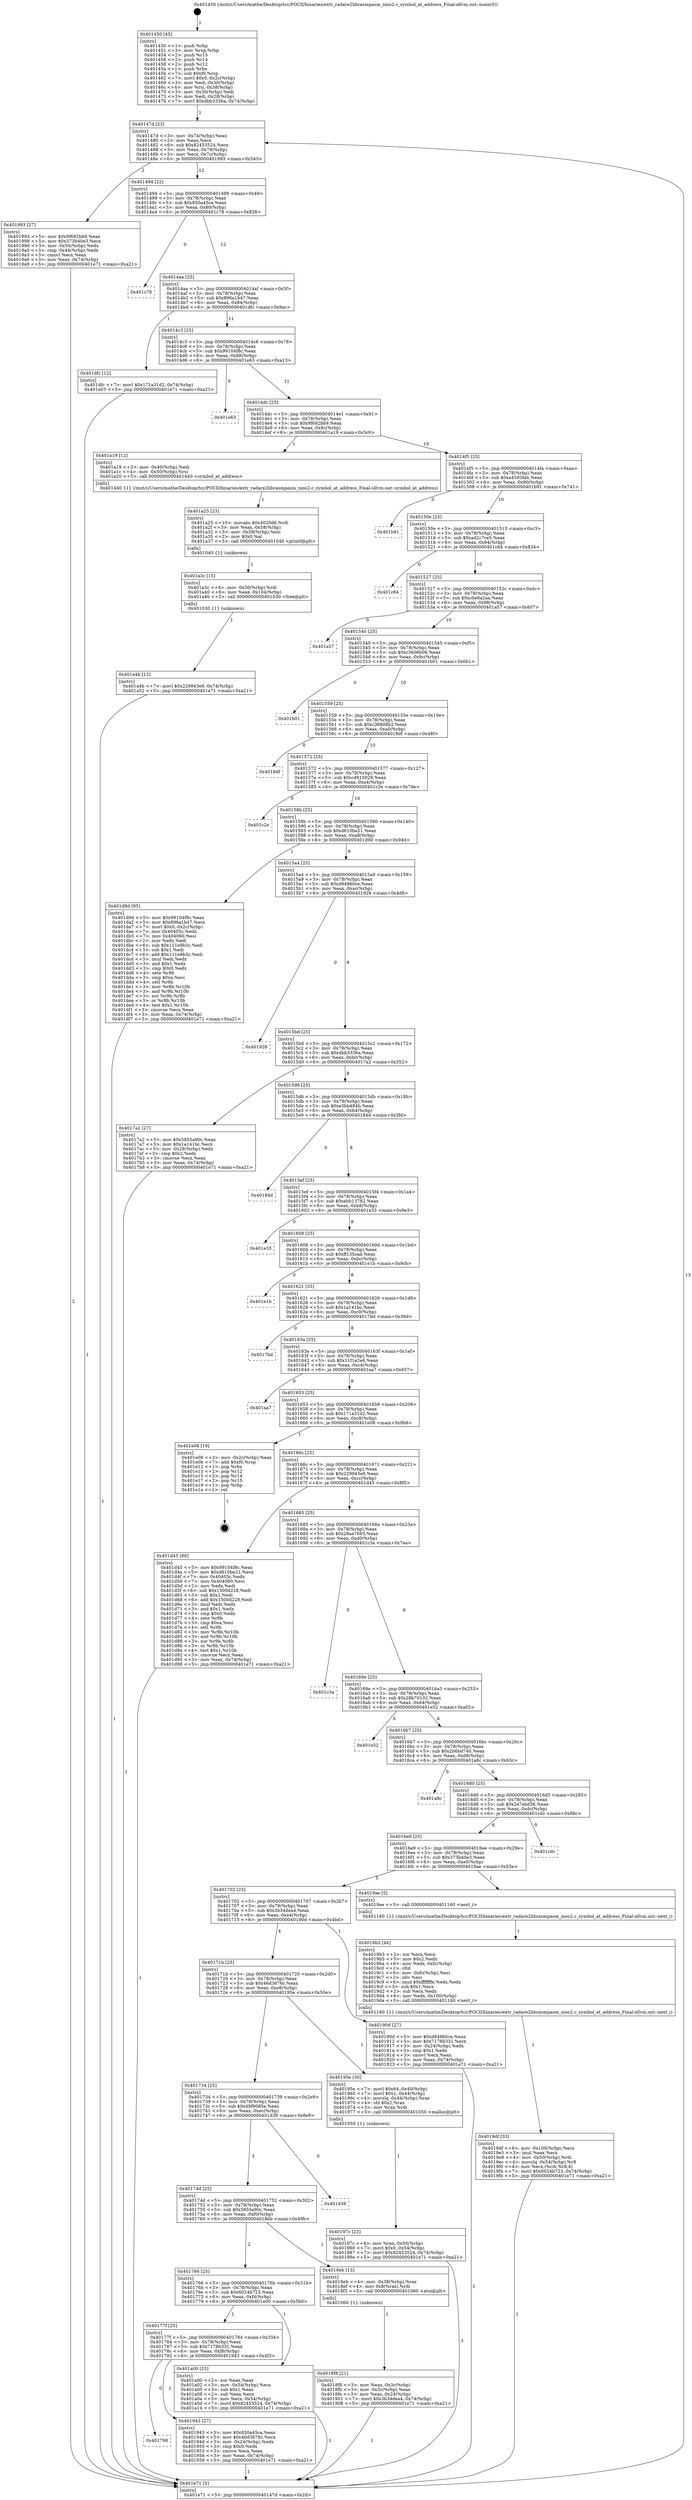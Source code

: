 digraph "0x401450" {
  label = "0x401450 (/mnt/c/Users/mathe/Desktop/tcc/POCII/binaries/extr_radare2librasmpasm_nios2.c_symbol_at_address_Final-ollvm.out::main(0))"
  labelloc = "t"
  node[shape=record]

  Entry [label="",width=0.3,height=0.3,shape=circle,fillcolor=black,style=filled]
  "0x40147d" [label="{
     0x40147d [23]\l
     | [instrs]\l
     &nbsp;&nbsp;0x40147d \<+3\>: mov -0x74(%rbp),%eax\l
     &nbsp;&nbsp;0x401480 \<+2\>: mov %eax,%ecx\l
     &nbsp;&nbsp;0x401482 \<+6\>: sub $0x82453524,%ecx\l
     &nbsp;&nbsp;0x401488 \<+3\>: mov %eax,-0x78(%rbp)\l
     &nbsp;&nbsp;0x40148b \<+3\>: mov %ecx,-0x7c(%rbp)\l
     &nbsp;&nbsp;0x40148e \<+6\>: je 0000000000401993 \<main+0x543\>\l
  }"]
  "0x401993" [label="{
     0x401993 [27]\l
     | [instrs]\l
     &nbsp;&nbsp;0x401993 \<+5\>: mov $0x9f692bb9,%eax\l
     &nbsp;&nbsp;0x401998 \<+5\>: mov $0x373b40e3,%ecx\l
     &nbsp;&nbsp;0x40199d \<+3\>: mov -0x54(%rbp),%edx\l
     &nbsp;&nbsp;0x4019a0 \<+3\>: cmp -0x44(%rbp),%edx\l
     &nbsp;&nbsp;0x4019a3 \<+3\>: cmovl %ecx,%eax\l
     &nbsp;&nbsp;0x4019a6 \<+3\>: mov %eax,-0x74(%rbp)\l
     &nbsp;&nbsp;0x4019a9 \<+5\>: jmp 0000000000401e71 \<main+0xa21\>\l
  }"]
  "0x401494" [label="{
     0x401494 [22]\l
     | [instrs]\l
     &nbsp;&nbsp;0x401494 \<+5\>: jmp 0000000000401499 \<main+0x49\>\l
     &nbsp;&nbsp;0x401499 \<+3\>: mov -0x78(%rbp),%eax\l
     &nbsp;&nbsp;0x40149c \<+5\>: sub $0x850a45ca,%eax\l
     &nbsp;&nbsp;0x4014a1 \<+3\>: mov %eax,-0x80(%rbp)\l
     &nbsp;&nbsp;0x4014a4 \<+6\>: je 0000000000401c78 \<main+0x828\>\l
  }"]
  Exit [label="",width=0.3,height=0.3,shape=circle,fillcolor=black,style=filled,peripheries=2]
  "0x401c78" [label="{
     0x401c78\l
  }", style=dashed]
  "0x4014aa" [label="{
     0x4014aa [25]\l
     | [instrs]\l
     &nbsp;&nbsp;0x4014aa \<+5\>: jmp 00000000004014af \<main+0x5f\>\l
     &nbsp;&nbsp;0x4014af \<+3\>: mov -0x78(%rbp),%eax\l
     &nbsp;&nbsp;0x4014b2 \<+5\>: sub $0x896a1b47,%eax\l
     &nbsp;&nbsp;0x4014b7 \<+6\>: mov %eax,-0x84(%rbp)\l
     &nbsp;&nbsp;0x4014bd \<+6\>: je 0000000000401dfc \<main+0x9ac\>\l
  }"]
  "0x401a4b" [label="{
     0x401a4b [12]\l
     | [instrs]\l
     &nbsp;&nbsp;0x401a4b \<+7\>: movl $0x229943e9,-0x74(%rbp)\l
     &nbsp;&nbsp;0x401a52 \<+5\>: jmp 0000000000401e71 \<main+0xa21\>\l
  }"]
  "0x401dfc" [label="{
     0x401dfc [12]\l
     | [instrs]\l
     &nbsp;&nbsp;0x401dfc \<+7\>: movl $0x171a31d2,-0x74(%rbp)\l
     &nbsp;&nbsp;0x401e03 \<+5\>: jmp 0000000000401e71 \<main+0xa21\>\l
  }"]
  "0x4014c3" [label="{
     0x4014c3 [25]\l
     | [instrs]\l
     &nbsp;&nbsp;0x4014c3 \<+5\>: jmp 00000000004014c8 \<main+0x78\>\l
     &nbsp;&nbsp;0x4014c8 \<+3\>: mov -0x78(%rbp),%eax\l
     &nbsp;&nbsp;0x4014cb \<+5\>: sub $0x99104f8c,%eax\l
     &nbsp;&nbsp;0x4014d0 \<+6\>: mov %eax,-0x88(%rbp)\l
     &nbsp;&nbsp;0x4014d6 \<+6\>: je 0000000000401e63 \<main+0xa13\>\l
  }"]
  "0x401a3c" [label="{
     0x401a3c [15]\l
     | [instrs]\l
     &nbsp;&nbsp;0x401a3c \<+4\>: mov -0x50(%rbp),%rdi\l
     &nbsp;&nbsp;0x401a40 \<+6\>: mov %eax,-0x104(%rbp)\l
     &nbsp;&nbsp;0x401a46 \<+5\>: call 0000000000401030 \<free@plt\>\l
     | [calls]\l
     &nbsp;&nbsp;0x401030 \{1\} (unknown)\l
  }"]
  "0x401e63" [label="{
     0x401e63\l
  }", style=dashed]
  "0x4014dc" [label="{
     0x4014dc [25]\l
     | [instrs]\l
     &nbsp;&nbsp;0x4014dc \<+5\>: jmp 00000000004014e1 \<main+0x91\>\l
     &nbsp;&nbsp;0x4014e1 \<+3\>: mov -0x78(%rbp),%eax\l
     &nbsp;&nbsp;0x4014e4 \<+5\>: sub $0x9f692bb9,%eax\l
     &nbsp;&nbsp;0x4014e9 \<+6\>: mov %eax,-0x8c(%rbp)\l
     &nbsp;&nbsp;0x4014ef \<+6\>: je 0000000000401a19 \<main+0x5c9\>\l
  }"]
  "0x401a25" [label="{
     0x401a25 [23]\l
     | [instrs]\l
     &nbsp;&nbsp;0x401a25 \<+10\>: movabs $0x4020d6,%rdi\l
     &nbsp;&nbsp;0x401a2f \<+3\>: mov %eax,-0x58(%rbp)\l
     &nbsp;&nbsp;0x401a32 \<+3\>: mov -0x58(%rbp),%esi\l
     &nbsp;&nbsp;0x401a35 \<+2\>: mov $0x0,%al\l
     &nbsp;&nbsp;0x401a37 \<+5\>: call 0000000000401040 \<printf@plt\>\l
     | [calls]\l
     &nbsp;&nbsp;0x401040 \{1\} (unknown)\l
  }"]
  "0x401a19" [label="{
     0x401a19 [12]\l
     | [instrs]\l
     &nbsp;&nbsp;0x401a19 \<+3\>: mov -0x40(%rbp),%edi\l
     &nbsp;&nbsp;0x401a1c \<+4\>: mov -0x50(%rbp),%rsi\l
     &nbsp;&nbsp;0x401a20 \<+5\>: call 0000000000401440 \<symbol_at_address\>\l
     | [calls]\l
     &nbsp;&nbsp;0x401440 \{1\} (/mnt/c/Users/mathe/Desktop/tcc/POCII/binaries/extr_radare2librasmpasm_nios2.c_symbol_at_address_Final-ollvm.out::symbol_at_address)\l
  }"]
  "0x4014f5" [label="{
     0x4014f5 [25]\l
     | [instrs]\l
     &nbsp;&nbsp;0x4014f5 \<+5\>: jmp 00000000004014fa \<main+0xaa\>\l
     &nbsp;&nbsp;0x4014fa \<+3\>: mov -0x78(%rbp),%eax\l
     &nbsp;&nbsp;0x4014fd \<+5\>: sub $0xa4593fab,%eax\l
     &nbsp;&nbsp;0x401502 \<+6\>: mov %eax,-0x90(%rbp)\l
     &nbsp;&nbsp;0x401508 \<+6\>: je 0000000000401b91 \<main+0x741\>\l
  }"]
  "0x4019df" [label="{
     0x4019df [33]\l
     | [instrs]\l
     &nbsp;&nbsp;0x4019df \<+6\>: mov -0x100(%rbp),%ecx\l
     &nbsp;&nbsp;0x4019e5 \<+3\>: imul %eax,%ecx\l
     &nbsp;&nbsp;0x4019e8 \<+4\>: mov -0x50(%rbp),%rdi\l
     &nbsp;&nbsp;0x4019ec \<+4\>: movslq -0x54(%rbp),%r8\l
     &nbsp;&nbsp;0x4019f0 \<+4\>: mov %ecx,(%rdi,%r8,4)\l
     &nbsp;&nbsp;0x4019f4 \<+7\>: movl $0x6024b723,-0x74(%rbp)\l
     &nbsp;&nbsp;0x4019fb \<+5\>: jmp 0000000000401e71 \<main+0xa21\>\l
  }"]
  "0x401b91" [label="{
     0x401b91\l
  }", style=dashed]
  "0x40150e" [label="{
     0x40150e [25]\l
     | [instrs]\l
     &nbsp;&nbsp;0x40150e \<+5\>: jmp 0000000000401513 \<main+0xc3\>\l
     &nbsp;&nbsp;0x401513 \<+3\>: mov -0x78(%rbp),%eax\l
     &nbsp;&nbsp;0x401516 \<+5\>: sub $0xad2c7ce5,%eax\l
     &nbsp;&nbsp;0x40151b \<+6\>: mov %eax,-0x94(%rbp)\l
     &nbsp;&nbsp;0x401521 \<+6\>: je 0000000000401c84 \<main+0x834\>\l
  }"]
  "0x4019b3" [label="{
     0x4019b3 [44]\l
     | [instrs]\l
     &nbsp;&nbsp;0x4019b3 \<+2\>: xor %ecx,%ecx\l
     &nbsp;&nbsp;0x4019b5 \<+5\>: mov $0x2,%edx\l
     &nbsp;&nbsp;0x4019ba \<+6\>: mov %edx,-0xfc(%rbp)\l
     &nbsp;&nbsp;0x4019c0 \<+1\>: cltd\l
     &nbsp;&nbsp;0x4019c1 \<+6\>: mov -0xfc(%rbp),%esi\l
     &nbsp;&nbsp;0x4019c7 \<+2\>: idiv %esi\l
     &nbsp;&nbsp;0x4019c9 \<+6\>: imul $0xfffffffe,%edx,%edx\l
     &nbsp;&nbsp;0x4019cf \<+3\>: sub $0x1,%ecx\l
     &nbsp;&nbsp;0x4019d2 \<+2\>: sub %ecx,%edx\l
     &nbsp;&nbsp;0x4019d4 \<+6\>: mov %edx,-0x100(%rbp)\l
     &nbsp;&nbsp;0x4019da \<+5\>: call 0000000000401160 \<next_i\>\l
     | [calls]\l
     &nbsp;&nbsp;0x401160 \{1\} (/mnt/c/Users/mathe/Desktop/tcc/POCII/binaries/extr_radare2librasmpasm_nios2.c_symbol_at_address_Final-ollvm.out::next_i)\l
  }"]
  "0x401c84" [label="{
     0x401c84\l
  }", style=dashed]
  "0x401527" [label="{
     0x401527 [25]\l
     | [instrs]\l
     &nbsp;&nbsp;0x401527 \<+5\>: jmp 000000000040152c \<main+0xdc\>\l
     &nbsp;&nbsp;0x40152c \<+3\>: mov -0x78(%rbp),%eax\l
     &nbsp;&nbsp;0x40152f \<+5\>: sub $0xc0e8a2aa,%eax\l
     &nbsp;&nbsp;0x401534 \<+6\>: mov %eax,-0x98(%rbp)\l
     &nbsp;&nbsp;0x40153a \<+6\>: je 0000000000401a57 \<main+0x607\>\l
  }"]
  "0x40197c" [label="{
     0x40197c [23]\l
     | [instrs]\l
     &nbsp;&nbsp;0x40197c \<+4\>: mov %rax,-0x50(%rbp)\l
     &nbsp;&nbsp;0x401980 \<+7\>: movl $0x0,-0x54(%rbp)\l
     &nbsp;&nbsp;0x401987 \<+7\>: movl $0x82453524,-0x74(%rbp)\l
     &nbsp;&nbsp;0x40198e \<+5\>: jmp 0000000000401e71 \<main+0xa21\>\l
  }"]
  "0x401a57" [label="{
     0x401a57\l
  }", style=dashed]
  "0x401540" [label="{
     0x401540 [25]\l
     | [instrs]\l
     &nbsp;&nbsp;0x401540 \<+5\>: jmp 0000000000401545 \<main+0xf5\>\l
     &nbsp;&nbsp;0x401545 \<+3\>: mov -0x78(%rbp),%eax\l
     &nbsp;&nbsp;0x401548 \<+5\>: sub $0xc3606b06,%eax\l
     &nbsp;&nbsp;0x40154d \<+6\>: mov %eax,-0x9c(%rbp)\l
     &nbsp;&nbsp;0x401553 \<+6\>: je 0000000000401b01 \<main+0x6b1\>\l
  }"]
  "0x401798" [label="{
     0x401798\l
  }", style=dashed]
  "0x401b01" [label="{
     0x401b01\l
  }", style=dashed]
  "0x401559" [label="{
     0x401559 [25]\l
     | [instrs]\l
     &nbsp;&nbsp;0x401559 \<+5\>: jmp 000000000040155e \<main+0x10e\>\l
     &nbsp;&nbsp;0x40155e \<+3\>: mov -0x78(%rbp),%eax\l
     &nbsp;&nbsp;0x401561 \<+5\>: sub $0xc36808b2,%eax\l
     &nbsp;&nbsp;0x401566 \<+6\>: mov %eax,-0xa0(%rbp)\l
     &nbsp;&nbsp;0x40156c \<+6\>: je 00000000004018df \<main+0x48f\>\l
  }"]
  "0x401943" [label="{
     0x401943 [27]\l
     | [instrs]\l
     &nbsp;&nbsp;0x401943 \<+5\>: mov $0x850a45ca,%eax\l
     &nbsp;&nbsp;0x401948 \<+5\>: mov $0x46d3676c,%ecx\l
     &nbsp;&nbsp;0x40194d \<+3\>: mov -0x24(%rbp),%edx\l
     &nbsp;&nbsp;0x401950 \<+3\>: cmp $0x0,%edx\l
     &nbsp;&nbsp;0x401953 \<+3\>: cmove %ecx,%eax\l
     &nbsp;&nbsp;0x401956 \<+3\>: mov %eax,-0x74(%rbp)\l
     &nbsp;&nbsp;0x401959 \<+5\>: jmp 0000000000401e71 \<main+0xa21\>\l
  }"]
  "0x4018df" [label="{
     0x4018df\l
  }", style=dashed]
  "0x401572" [label="{
     0x401572 [25]\l
     | [instrs]\l
     &nbsp;&nbsp;0x401572 \<+5\>: jmp 0000000000401577 \<main+0x127\>\l
     &nbsp;&nbsp;0x401577 \<+3\>: mov -0x78(%rbp),%eax\l
     &nbsp;&nbsp;0x40157a \<+5\>: sub $0xcd915928,%eax\l
     &nbsp;&nbsp;0x40157f \<+6\>: mov %eax,-0xa4(%rbp)\l
     &nbsp;&nbsp;0x401585 \<+6\>: je 0000000000401c2e \<main+0x7de\>\l
  }"]
  "0x40177f" [label="{
     0x40177f [25]\l
     | [instrs]\l
     &nbsp;&nbsp;0x40177f \<+5\>: jmp 0000000000401784 \<main+0x334\>\l
     &nbsp;&nbsp;0x401784 \<+3\>: mov -0x78(%rbp),%eax\l
     &nbsp;&nbsp;0x401787 \<+5\>: sub $0x7178b331,%eax\l
     &nbsp;&nbsp;0x40178c \<+6\>: mov %eax,-0xf8(%rbp)\l
     &nbsp;&nbsp;0x401792 \<+6\>: je 0000000000401943 \<main+0x4f3\>\l
  }"]
  "0x401c2e" [label="{
     0x401c2e\l
  }", style=dashed]
  "0x40158b" [label="{
     0x40158b [25]\l
     | [instrs]\l
     &nbsp;&nbsp;0x40158b \<+5\>: jmp 0000000000401590 \<main+0x140\>\l
     &nbsp;&nbsp;0x401590 \<+3\>: mov -0x78(%rbp),%eax\l
     &nbsp;&nbsp;0x401593 \<+5\>: sub $0xd610be21,%eax\l
     &nbsp;&nbsp;0x401598 \<+6\>: mov %eax,-0xa8(%rbp)\l
     &nbsp;&nbsp;0x40159e \<+6\>: je 0000000000401d9d \<main+0x94d\>\l
  }"]
  "0x401a00" [label="{
     0x401a00 [25]\l
     | [instrs]\l
     &nbsp;&nbsp;0x401a00 \<+2\>: xor %eax,%eax\l
     &nbsp;&nbsp;0x401a02 \<+3\>: mov -0x54(%rbp),%ecx\l
     &nbsp;&nbsp;0x401a05 \<+3\>: sub $0x1,%eax\l
     &nbsp;&nbsp;0x401a08 \<+2\>: sub %eax,%ecx\l
     &nbsp;&nbsp;0x401a0a \<+3\>: mov %ecx,-0x54(%rbp)\l
     &nbsp;&nbsp;0x401a0d \<+7\>: movl $0x82453524,-0x74(%rbp)\l
     &nbsp;&nbsp;0x401a14 \<+5\>: jmp 0000000000401e71 \<main+0xa21\>\l
  }"]
  "0x401d9d" [label="{
     0x401d9d [95]\l
     | [instrs]\l
     &nbsp;&nbsp;0x401d9d \<+5\>: mov $0x99104f8c,%eax\l
     &nbsp;&nbsp;0x401da2 \<+5\>: mov $0x896a1b47,%ecx\l
     &nbsp;&nbsp;0x401da7 \<+7\>: movl $0x0,-0x2c(%rbp)\l
     &nbsp;&nbsp;0x401dae \<+7\>: mov 0x40405c,%edx\l
     &nbsp;&nbsp;0x401db5 \<+7\>: mov 0x404060,%esi\l
     &nbsp;&nbsp;0x401dbc \<+2\>: mov %edx,%edi\l
     &nbsp;&nbsp;0x401dbe \<+6\>: sub $0x111e9b3c,%edi\l
     &nbsp;&nbsp;0x401dc4 \<+3\>: sub $0x1,%edi\l
     &nbsp;&nbsp;0x401dc7 \<+6\>: add $0x111e9b3c,%edi\l
     &nbsp;&nbsp;0x401dcd \<+3\>: imul %edi,%edx\l
     &nbsp;&nbsp;0x401dd0 \<+3\>: and $0x1,%edx\l
     &nbsp;&nbsp;0x401dd3 \<+3\>: cmp $0x0,%edx\l
     &nbsp;&nbsp;0x401dd6 \<+4\>: sete %r8b\l
     &nbsp;&nbsp;0x401dda \<+3\>: cmp $0xa,%esi\l
     &nbsp;&nbsp;0x401ddd \<+4\>: setl %r9b\l
     &nbsp;&nbsp;0x401de1 \<+3\>: mov %r8b,%r10b\l
     &nbsp;&nbsp;0x401de4 \<+3\>: and %r9b,%r10b\l
     &nbsp;&nbsp;0x401de7 \<+3\>: xor %r9b,%r8b\l
     &nbsp;&nbsp;0x401dea \<+3\>: or %r8b,%r10b\l
     &nbsp;&nbsp;0x401ded \<+4\>: test $0x1,%r10b\l
     &nbsp;&nbsp;0x401df1 \<+3\>: cmovne %ecx,%eax\l
     &nbsp;&nbsp;0x401df4 \<+3\>: mov %eax,-0x74(%rbp)\l
     &nbsp;&nbsp;0x401df7 \<+5\>: jmp 0000000000401e71 \<main+0xa21\>\l
  }"]
  "0x4015a4" [label="{
     0x4015a4 [25]\l
     | [instrs]\l
     &nbsp;&nbsp;0x4015a4 \<+5\>: jmp 00000000004015a9 \<main+0x159\>\l
     &nbsp;&nbsp;0x4015a9 \<+3\>: mov -0x78(%rbp),%eax\l
     &nbsp;&nbsp;0x4015ac \<+5\>: sub $0xd84960ce,%eax\l
     &nbsp;&nbsp;0x4015b1 \<+6\>: mov %eax,-0xac(%rbp)\l
     &nbsp;&nbsp;0x4015b7 \<+6\>: je 0000000000401928 \<main+0x4d8\>\l
  }"]
  "0x4018f8" [label="{
     0x4018f8 [21]\l
     | [instrs]\l
     &nbsp;&nbsp;0x4018f8 \<+3\>: mov %eax,-0x3c(%rbp)\l
     &nbsp;&nbsp;0x4018fb \<+3\>: mov -0x3c(%rbp),%eax\l
     &nbsp;&nbsp;0x4018fe \<+3\>: mov %eax,-0x24(%rbp)\l
     &nbsp;&nbsp;0x401901 \<+7\>: movl $0x3b34dea4,-0x74(%rbp)\l
     &nbsp;&nbsp;0x401908 \<+5\>: jmp 0000000000401e71 \<main+0xa21\>\l
  }"]
  "0x401928" [label="{
     0x401928\l
  }", style=dashed]
  "0x4015bd" [label="{
     0x4015bd [25]\l
     | [instrs]\l
     &nbsp;&nbsp;0x4015bd \<+5\>: jmp 00000000004015c2 \<main+0x172\>\l
     &nbsp;&nbsp;0x4015c2 \<+3\>: mov -0x78(%rbp),%eax\l
     &nbsp;&nbsp;0x4015c5 \<+5\>: sub $0xdbb3336a,%eax\l
     &nbsp;&nbsp;0x4015ca \<+6\>: mov %eax,-0xb0(%rbp)\l
     &nbsp;&nbsp;0x4015d0 \<+6\>: je 00000000004017a2 \<main+0x352\>\l
  }"]
  "0x401766" [label="{
     0x401766 [25]\l
     | [instrs]\l
     &nbsp;&nbsp;0x401766 \<+5\>: jmp 000000000040176b \<main+0x31b\>\l
     &nbsp;&nbsp;0x40176b \<+3\>: mov -0x78(%rbp),%eax\l
     &nbsp;&nbsp;0x40176e \<+5\>: sub $0x6024b723,%eax\l
     &nbsp;&nbsp;0x401773 \<+6\>: mov %eax,-0xf4(%rbp)\l
     &nbsp;&nbsp;0x401779 \<+6\>: je 0000000000401a00 \<main+0x5b0\>\l
  }"]
  "0x4017a2" [label="{
     0x4017a2 [27]\l
     | [instrs]\l
     &nbsp;&nbsp;0x4017a2 \<+5\>: mov $0x5855a90c,%eax\l
     &nbsp;&nbsp;0x4017a7 \<+5\>: mov $0x1a141bc,%ecx\l
     &nbsp;&nbsp;0x4017ac \<+3\>: mov -0x28(%rbp),%edx\l
     &nbsp;&nbsp;0x4017af \<+3\>: cmp $0x2,%edx\l
     &nbsp;&nbsp;0x4017b2 \<+3\>: cmovne %ecx,%eax\l
     &nbsp;&nbsp;0x4017b5 \<+3\>: mov %eax,-0x74(%rbp)\l
     &nbsp;&nbsp;0x4017b8 \<+5\>: jmp 0000000000401e71 \<main+0xa21\>\l
  }"]
  "0x4015d6" [label="{
     0x4015d6 [25]\l
     | [instrs]\l
     &nbsp;&nbsp;0x4015d6 \<+5\>: jmp 00000000004015db \<main+0x18b\>\l
     &nbsp;&nbsp;0x4015db \<+3\>: mov -0x78(%rbp),%eax\l
     &nbsp;&nbsp;0x4015de \<+5\>: sub $0xe3bb484b,%eax\l
     &nbsp;&nbsp;0x4015e3 \<+6\>: mov %eax,-0xb4(%rbp)\l
     &nbsp;&nbsp;0x4015e9 \<+6\>: je 000000000040184d \<main+0x3fd\>\l
  }"]
  "0x401e71" [label="{
     0x401e71 [5]\l
     | [instrs]\l
     &nbsp;&nbsp;0x401e71 \<+5\>: jmp 000000000040147d \<main+0x2d\>\l
  }"]
  "0x401450" [label="{
     0x401450 [45]\l
     | [instrs]\l
     &nbsp;&nbsp;0x401450 \<+1\>: push %rbp\l
     &nbsp;&nbsp;0x401451 \<+3\>: mov %rsp,%rbp\l
     &nbsp;&nbsp;0x401454 \<+2\>: push %r15\l
     &nbsp;&nbsp;0x401456 \<+2\>: push %r14\l
     &nbsp;&nbsp;0x401458 \<+2\>: push %r12\l
     &nbsp;&nbsp;0x40145a \<+1\>: push %rbx\l
     &nbsp;&nbsp;0x40145b \<+7\>: sub $0xf0,%rsp\l
     &nbsp;&nbsp;0x401462 \<+7\>: movl $0x0,-0x2c(%rbp)\l
     &nbsp;&nbsp;0x401469 \<+3\>: mov %edi,-0x30(%rbp)\l
     &nbsp;&nbsp;0x40146c \<+4\>: mov %rsi,-0x38(%rbp)\l
     &nbsp;&nbsp;0x401470 \<+3\>: mov -0x30(%rbp),%edi\l
     &nbsp;&nbsp;0x401473 \<+3\>: mov %edi,-0x28(%rbp)\l
     &nbsp;&nbsp;0x401476 \<+7\>: movl $0xdbb3336a,-0x74(%rbp)\l
  }"]
  "0x4018eb" [label="{
     0x4018eb [13]\l
     | [instrs]\l
     &nbsp;&nbsp;0x4018eb \<+4\>: mov -0x38(%rbp),%rax\l
     &nbsp;&nbsp;0x4018ef \<+4\>: mov 0x8(%rax),%rdi\l
     &nbsp;&nbsp;0x4018f3 \<+5\>: call 0000000000401060 \<atoi@plt\>\l
     | [calls]\l
     &nbsp;&nbsp;0x401060 \{1\} (unknown)\l
  }"]
  "0x40184d" [label="{
     0x40184d\l
  }", style=dashed]
  "0x4015ef" [label="{
     0x4015ef [25]\l
     | [instrs]\l
     &nbsp;&nbsp;0x4015ef \<+5\>: jmp 00000000004015f4 \<main+0x1a4\>\l
     &nbsp;&nbsp;0x4015f4 \<+3\>: mov -0x78(%rbp),%eax\l
     &nbsp;&nbsp;0x4015f7 \<+5\>: sub $0xebb13782,%eax\l
     &nbsp;&nbsp;0x4015fc \<+6\>: mov %eax,-0xb8(%rbp)\l
     &nbsp;&nbsp;0x401602 \<+6\>: je 0000000000401e33 \<main+0x9e3\>\l
  }"]
  "0x40174d" [label="{
     0x40174d [25]\l
     | [instrs]\l
     &nbsp;&nbsp;0x40174d \<+5\>: jmp 0000000000401752 \<main+0x302\>\l
     &nbsp;&nbsp;0x401752 \<+3\>: mov -0x78(%rbp),%eax\l
     &nbsp;&nbsp;0x401755 \<+5\>: sub $0x5855a90c,%eax\l
     &nbsp;&nbsp;0x40175a \<+6\>: mov %eax,-0xf0(%rbp)\l
     &nbsp;&nbsp;0x401760 \<+6\>: je 00000000004018eb \<main+0x49b\>\l
  }"]
  "0x401e33" [label="{
     0x401e33\l
  }", style=dashed]
  "0x401608" [label="{
     0x401608 [25]\l
     | [instrs]\l
     &nbsp;&nbsp;0x401608 \<+5\>: jmp 000000000040160d \<main+0x1bd\>\l
     &nbsp;&nbsp;0x40160d \<+3\>: mov -0x78(%rbp),%eax\l
     &nbsp;&nbsp;0x401610 \<+5\>: sub $0xff135cad,%eax\l
     &nbsp;&nbsp;0x401615 \<+6\>: mov %eax,-0xbc(%rbp)\l
     &nbsp;&nbsp;0x40161b \<+6\>: je 0000000000401e1b \<main+0x9cb\>\l
  }"]
  "0x401d39" [label="{
     0x401d39\l
  }", style=dashed]
  "0x401e1b" [label="{
     0x401e1b\l
  }", style=dashed]
  "0x401621" [label="{
     0x401621 [25]\l
     | [instrs]\l
     &nbsp;&nbsp;0x401621 \<+5\>: jmp 0000000000401626 \<main+0x1d6\>\l
     &nbsp;&nbsp;0x401626 \<+3\>: mov -0x78(%rbp),%eax\l
     &nbsp;&nbsp;0x401629 \<+5\>: sub $0x1a141bc,%eax\l
     &nbsp;&nbsp;0x40162e \<+6\>: mov %eax,-0xc0(%rbp)\l
     &nbsp;&nbsp;0x401634 \<+6\>: je 00000000004017bd \<main+0x36d\>\l
  }"]
  "0x401734" [label="{
     0x401734 [25]\l
     | [instrs]\l
     &nbsp;&nbsp;0x401734 \<+5\>: jmp 0000000000401739 \<main+0x2e9\>\l
     &nbsp;&nbsp;0x401739 \<+3\>: mov -0x78(%rbp),%eax\l
     &nbsp;&nbsp;0x40173c \<+5\>: sub $0x49f9085e,%eax\l
     &nbsp;&nbsp;0x401741 \<+6\>: mov %eax,-0xec(%rbp)\l
     &nbsp;&nbsp;0x401747 \<+6\>: je 0000000000401d39 \<main+0x8e9\>\l
  }"]
  "0x4017bd" [label="{
     0x4017bd\l
  }", style=dashed]
  "0x40163a" [label="{
     0x40163a [25]\l
     | [instrs]\l
     &nbsp;&nbsp;0x40163a \<+5\>: jmp 000000000040163f \<main+0x1ef\>\l
     &nbsp;&nbsp;0x40163f \<+3\>: mov -0x78(%rbp),%eax\l
     &nbsp;&nbsp;0x401642 \<+5\>: sub $0x11f1e2e6,%eax\l
     &nbsp;&nbsp;0x401647 \<+6\>: mov %eax,-0xc4(%rbp)\l
     &nbsp;&nbsp;0x40164d \<+6\>: je 0000000000401aa7 \<main+0x657\>\l
  }"]
  "0x40195e" [label="{
     0x40195e [30]\l
     | [instrs]\l
     &nbsp;&nbsp;0x40195e \<+7\>: movl $0x64,-0x40(%rbp)\l
     &nbsp;&nbsp;0x401965 \<+7\>: movl $0x1,-0x44(%rbp)\l
     &nbsp;&nbsp;0x40196c \<+4\>: movslq -0x44(%rbp),%rax\l
     &nbsp;&nbsp;0x401970 \<+4\>: shl $0x2,%rax\l
     &nbsp;&nbsp;0x401974 \<+3\>: mov %rax,%rdi\l
     &nbsp;&nbsp;0x401977 \<+5\>: call 0000000000401050 \<malloc@plt\>\l
     | [calls]\l
     &nbsp;&nbsp;0x401050 \{1\} (unknown)\l
  }"]
  "0x401aa7" [label="{
     0x401aa7\l
  }", style=dashed]
  "0x401653" [label="{
     0x401653 [25]\l
     | [instrs]\l
     &nbsp;&nbsp;0x401653 \<+5\>: jmp 0000000000401658 \<main+0x208\>\l
     &nbsp;&nbsp;0x401658 \<+3\>: mov -0x78(%rbp),%eax\l
     &nbsp;&nbsp;0x40165b \<+5\>: sub $0x171a31d2,%eax\l
     &nbsp;&nbsp;0x401660 \<+6\>: mov %eax,-0xc8(%rbp)\l
     &nbsp;&nbsp;0x401666 \<+6\>: je 0000000000401e08 \<main+0x9b8\>\l
  }"]
  "0x40171b" [label="{
     0x40171b [25]\l
     | [instrs]\l
     &nbsp;&nbsp;0x40171b \<+5\>: jmp 0000000000401720 \<main+0x2d0\>\l
     &nbsp;&nbsp;0x401720 \<+3\>: mov -0x78(%rbp),%eax\l
     &nbsp;&nbsp;0x401723 \<+5\>: sub $0x46d3676c,%eax\l
     &nbsp;&nbsp;0x401728 \<+6\>: mov %eax,-0xe8(%rbp)\l
     &nbsp;&nbsp;0x40172e \<+6\>: je 000000000040195e \<main+0x50e\>\l
  }"]
  "0x401e08" [label="{
     0x401e08 [19]\l
     | [instrs]\l
     &nbsp;&nbsp;0x401e08 \<+3\>: mov -0x2c(%rbp),%eax\l
     &nbsp;&nbsp;0x401e0b \<+7\>: add $0xf0,%rsp\l
     &nbsp;&nbsp;0x401e12 \<+1\>: pop %rbx\l
     &nbsp;&nbsp;0x401e13 \<+2\>: pop %r12\l
     &nbsp;&nbsp;0x401e15 \<+2\>: pop %r14\l
     &nbsp;&nbsp;0x401e17 \<+2\>: pop %r15\l
     &nbsp;&nbsp;0x401e19 \<+1\>: pop %rbp\l
     &nbsp;&nbsp;0x401e1a \<+1\>: ret\l
  }"]
  "0x40166c" [label="{
     0x40166c [25]\l
     | [instrs]\l
     &nbsp;&nbsp;0x40166c \<+5\>: jmp 0000000000401671 \<main+0x221\>\l
     &nbsp;&nbsp;0x401671 \<+3\>: mov -0x78(%rbp),%eax\l
     &nbsp;&nbsp;0x401674 \<+5\>: sub $0x229943e9,%eax\l
     &nbsp;&nbsp;0x401679 \<+6\>: mov %eax,-0xcc(%rbp)\l
     &nbsp;&nbsp;0x40167f \<+6\>: je 0000000000401d45 \<main+0x8f5\>\l
  }"]
  "0x40190d" [label="{
     0x40190d [27]\l
     | [instrs]\l
     &nbsp;&nbsp;0x40190d \<+5\>: mov $0xd84960ce,%eax\l
     &nbsp;&nbsp;0x401912 \<+5\>: mov $0x7178b331,%ecx\l
     &nbsp;&nbsp;0x401917 \<+3\>: mov -0x24(%rbp),%edx\l
     &nbsp;&nbsp;0x40191a \<+3\>: cmp $0x1,%edx\l
     &nbsp;&nbsp;0x40191d \<+3\>: cmovl %ecx,%eax\l
     &nbsp;&nbsp;0x401920 \<+3\>: mov %eax,-0x74(%rbp)\l
     &nbsp;&nbsp;0x401923 \<+5\>: jmp 0000000000401e71 \<main+0xa21\>\l
  }"]
  "0x401d45" [label="{
     0x401d45 [88]\l
     | [instrs]\l
     &nbsp;&nbsp;0x401d45 \<+5\>: mov $0x99104f8c,%eax\l
     &nbsp;&nbsp;0x401d4a \<+5\>: mov $0xd610be21,%ecx\l
     &nbsp;&nbsp;0x401d4f \<+7\>: mov 0x40405c,%edx\l
     &nbsp;&nbsp;0x401d56 \<+7\>: mov 0x404060,%esi\l
     &nbsp;&nbsp;0x401d5d \<+2\>: mov %edx,%edi\l
     &nbsp;&nbsp;0x401d5f \<+6\>: sub $0x1500d228,%edi\l
     &nbsp;&nbsp;0x401d65 \<+3\>: sub $0x1,%edi\l
     &nbsp;&nbsp;0x401d68 \<+6\>: add $0x1500d228,%edi\l
     &nbsp;&nbsp;0x401d6e \<+3\>: imul %edi,%edx\l
     &nbsp;&nbsp;0x401d71 \<+3\>: and $0x1,%edx\l
     &nbsp;&nbsp;0x401d74 \<+3\>: cmp $0x0,%edx\l
     &nbsp;&nbsp;0x401d77 \<+4\>: sete %r8b\l
     &nbsp;&nbsp;0x401d7b \<+3\>: cmp $0xa,%esi\l
     &nbsp;&nbsp;0x401d7e \<+4\>: setl %r9b\l
     &nbsp;&nbsp;0x401d82 \<+3\>: mov %r8b,%r10b\l
     &nbsp;&nbsp;0x401d85 \<+3\>: and %r9b,%r10b\l
     &nbsp;&nbsp;0x401d88 \<+3\>: xor %r9b,%r8b\l
     &nbsp;&nbsp;0x401d8b \<+3\>: or %r8b,%r10b\l
     &nbsp;&nbsp;0x401d8e \<+4\>: test $0x1,%r10b\l
     &nbsp;&nbsp;0x401d92 \<+3\>: cmovne %ecx,%eax\l
     &nbsp;&nbsp;0x401d95 \<+3\>: mov %eax,-0x74(%rbp)\l
     &nbsp;&nbsp;0x401d98 \<+5\>: jmp 0000000000401e71 \<main+0xa21\>\l
  }"]
  "0x401685" [label="{
     0x401685 [25]\l
     | [instrs]\l
     &nbsp;&nbsp;0x401685 \<+5\>: jmp 000000000040168a \<main+0x23a\>\l
     &nbsp;&nbsp;0x40168a \<+3\>: mov -0x78(%rbp),%eax\l
     &nbsp;&nbsp;0x40168d \<+5\>: sub $0x28aa7693,%eax\l
     &nbsp;&nbsp;0x401692 \<+6\>: mov %eax,-0xd0(%rbp)\l
     &nbsp;&nbsp;0x401698 \<+6\>: je 0000000000401c3a \<main+0x7ea\>\l
  }"]
  "0x401702" [label="{
     0x401702 [25]\l
     | [instrs]\l
     &nbsp;&nbsp;0x401702 \<+5\>: jmp 0000000000401707 \<main+0x2b7\>\l
     &nbsp;&nbsp;0x401707 \<+3\>: mov -0x78(%rbp),%eax\l
     &nbsp;&nbsp;0x40170a \<+5\>: sub $0x3b34dea4,%eax\l
     &nbsp;&nbsp;0x40170f \<+6\>: mov %eax,-0xe4(%rbp)\l
     &nbsp;&nbsp;0x401715 \<+6\>: je 000000000040190d \<main+0x4bd\>\l
  }"]
  "0x401c3a" [label="{
     0x401c3a\l
  }", style=dashed]
  "0x40169e" [label="{
     0x40169e [25]\l
     | [instrs]\l
     &nbsp;&nbsp;0x40169e \<+5\>: jmp 00000000004016a3 \<main+0x253\>\l
     &nbsp;&nbsp;0x4016a3 \<+3\>: mov -0x78(%rbp),%eax\l
     &nbsp;&nbsp;0x4016a6 \<+5\>: sub $0x28b70102,%eax\l
     &nbsp;&nbsp;0x4016ab \<+6\>: mov %eax,-0xd4(%rbp)\l
     &nbsp;&nbsp;0x4016b1 \<+6\>: je 0000000000401e52 \<main+0xa02\>\l
  }"]
  "0x4019ae" [label="{
     0x4019ae [5]\l
     | [instrs]\l
     &nbsp;&nbsp;0x4019ae \<+5\>: call 0000000000401160 \<next_i\>\l
     | [calls]\l
     &nbsp;&nbsp;0x401160 \{1\} (/mnt/c/Users/mathe/Desktop/tcc/POCII/binaries/extr_radare2librasmpasm_nios2.c_symbol_at_address_Final-ollvm.out::next_i)\l
  }"]
  "0x401e52" [label="{
     0x401e52\l
  }", style=dashed]
  "0x4016b7" [label="{
     0x4016b7 [25]\l
     | [instrs]\l
     &nbsp;&nbsp;0x4016b7 \<+5\>: jmp 00000000004016bc \<main+0x26c\>\l
     &nbsp;&nbsp;0x4016bc \<+3\>: mov -0x78(%rbp),%eax\l
     &nbsp;&nbsp;0x4016bf \<+5\>: sub $0x2b6bd740,%eax\l
     &nbsp;&nbsp;0x4016c4 \<+6\>: mov %eax,-0xd8(%rbp)\l
     &nbsp;&nbsp;0x4016ca \<+6\>: je 0000000000401a8c \<main+0x63c\>\l
  }"]
  "0x4016e9" [label="{
     0x4016e9 [25]\l
     | [instrs]\l
     &nbsp;&nbsp;0x4016e9 \<+5\>: jmp 00000000004016ee \<main+0x29e\>\l
     &nbsp;&nbsp;0x4016ee \<+3\>: mov -0x78(%rbp),%eax\l
     &nbsp;&nbsp;0x4016f1 \<+5\>: sub $0x373b40e3,%eax\l
     &nbsp;&nbsp;0x4016f6 \<+6\>: mov %eax,-0xe0(%rbp)\l
     &nbsp;&nbsp;0x4016fc \<+6\>: je 00000000004019ae \<main+0x55e\>\l
  }"]
  "0x401a8c" [label="{
     0x401a8c\l
  }", style=dashed]
  "0x4016d0" [label="{
     0x4016d0 [25]\l
     | [instrs]\l
     &nbsp;&nbsp;0x4016d0 \<+5\>: jmp 00000000004016d5 \<main+0x285\>\l
     &nbsp;&nbsp;0x4016d5 \<+3\>: mov -0x78(%rbp),%eax\l
     &nbsp;&nbsp;0x4016d8 \<+5\>: sub $0x2e7abd36,%eax\l
     &nbsp;&nbsp;0x4016dd \<+6\>: mov %eax,-0xdc(%rbp)\l
     &nbsp;&nbsp;0x4016e3 \<+6\>: je 0000000000401cdc \<main+0x88c\>\l
  }"]
  "0x401cdc" [label="{
     0x401cdc\l
  }", style=dashed]
  Entry -> "0x401450" [label=" 1"]
  "0x40147d" -> "0x401993" [label=" 2"]
  "0x40147d" -> "0x401494" [label=" 12"]
  "0x401e08" -> Exit [label=" 1"]
  "0x401494" -> "0x401c78" [label=" 0"]
  "0x401494" -> "0x4014aa" [label=" 12"]
  "0x401dfc" -> "0x401e71" [label=" 1"]
  "0x4014aa" -> "0x401dfc" [label=" 1"]
  "0x4014aa" -> "0x4014c3" [label=" 11"]
  "0x401d9d" -> "0x401e71" [label=" 1"]
  "0x4014c3" -> "0x401e63" [label=" 0"]
  "0x4014c3" -> "0x4014dc" [label=" 11"]
  "0x401d45" -> "0x401e71" [label=" 1"]
  "0x4014dc" -> "0x401a19" [label=" 1"]
  "0x4014dc" -> "0x4014f5" [label=" 10"]
  "0x401a4b" -> "0x401e71" [label=" 1"]
  "0x4014f5" -> "0x401b91" [label=" 0"]
  "0x4014f5" -> "0x40150e" [label=" 10"]
  "0x401a3c" -> "0x401a4b" [label=" 1"]
  "0x40150e" -> "0x401c84" [label=" 0"]
  "0x40150e" -> "0x401527" [label=" 10"]
  "0x401a25" -> "0x401a3c" [label=" 1"]
  "0x401527" -> "0x401a57" [label=" 0"]
  "0x401527" -> "0x401540" [label=" 10"]
  "0x401a19" -> "0x401a25" [label=" 1"]
  "0x401540" -> "0x401b01" [label=" 0"]
  "0x401540" -> "0x401559" [label=" 10"]
  "0x401a00" -> "0x401e71" [label=" 1"]
  "0x401559" -> "0x4018df" [label=" 0"]
  "0x401559" -> "0x401572" [label=" 10"]
  "0x4019df" -> "0x401e71" [label=" 1"]
  "0x401572" -> "0x401c2e" [label=" 0"]
  "0x401572" -> "0x40158b" [label=" 10"]
  "0x4019ae" -> "0x4019b3" [label=" 1"]
  "0x40158b" -> "0x401d9d" [label=" 1"]
  "0x40158b" -> "0x4015a4" [label=" 9"]
  "0x401993" -> "0x401e71" [label=" 2"]
  "0x4015a4" -> "0x401928" [label=" 0"]
  "0x4015a4" -> "0x4015bd" [label=" 9"]
  "0x40195e" -> "0x40197c" [label=" 1"]
  "0x4015bd" -> "0x4017a2" [label=" 1"]
  "0x4015bd" -> "0x4015d6" [label=" 8"]
  "0x4017a2" -> "0x401e71" [label=" 1"]
  "0x401450" -> "0x40147d" [label=" 1"]
  "0x401e71" -> "0x40147d" [label=" 13"]
  "0x401943" -> "0x401e71" [label=" 1"]
  "0x4015d6" -> "0x40184d" [label=" 0"]
  "0x4015d6" -> "0x4015ef" [label=" 8"]
  "0x40177f" -> "0x401798" [label=" 0"]
  "0x4015ef" -> "0x401e33" [label=" 0"]
  "0x4015ef" -> "0x401608" [label=" 8"]
  "0x4019b3" -> "0x4019df" [label=" 1"]
  "0x401608" -> "0x401e1b" [label=" 0"]
  "0x401608" -> "0x401621" [label=" 8"]
  "0x401766" -> "0x40177f" [label=" 1"]
  "0x401621" -> "0x4017bd" [label=" 0"]
  "0x401621" -> "0x40163a" [label=" 8"]
  "0x40197c" -> "0x401e71" [label=" 1"]
  "0x40163a" -> "0x401aa7" [label=" 0"]
  "0x40163a" -> "0x401653" [label=" 8"]
  "0x40190d" -> "0x401e71" [label=" 1"]
  "0x401653" -> "0x401e08" [label=" 1"]
  "0x401653" -> "0x40166c" [label=" 7"]
  "0x4018eb" -> "0x4018f8" [label=" 1"]
  "0x40166c" -> "0x401d45" [label=" 1"]
  "0x40166c" -> "0x401685" [label=" 6"]
  "0x40174d" -> "0x401766" [label=" 2"]
  "0x401685" -> "0x401c3a" [label=" 0"]
  "0x401685" -> "0x40169e" [label=" 6"]
  "0x40177f" -> "0x401943" [label=" 1"]
  "0x40169e" -> "0x401e52" [label=" 0"]
  "0x40169e" -> "0x4016b7" [label=" 6"]
  "0x401734" -> "0x40174d" [label=" 3"]
  "0x4016b7" -> "0x401a8c" [label=" 0"]
  "0x4016b7" -> "0x4016d0" [label=" 6"]
  "0x401766" -> "0x401a00" [label=" 1"]
  "0x4016d0" -> "0x401cdc" [label=" 0"]
  "0x4016d0" -> "0x4016e9" [label=" 6"]
  "0x401734" -> "0x401d39" [label=" 0"]
  "0x4016e9" -> "0x4019ae" [label=" 1"]
  "0x4016e9" -> "0x401702" [label=" 5"]
  "0x40174d" -> "0x4018eb" [label=" 1"]
  "0x401702" -> "0x40190d" [label=" 1"]
  "0x401702" -> "0x40171b" [label=" 4"]
  "0x4018f8" -> "0x401e71" [label=" 1"]
  "0x40171b" -> "0x40195e" [label=" 1"]
  "0x40171b" -> "0x401734" [label=" 3"]
}
